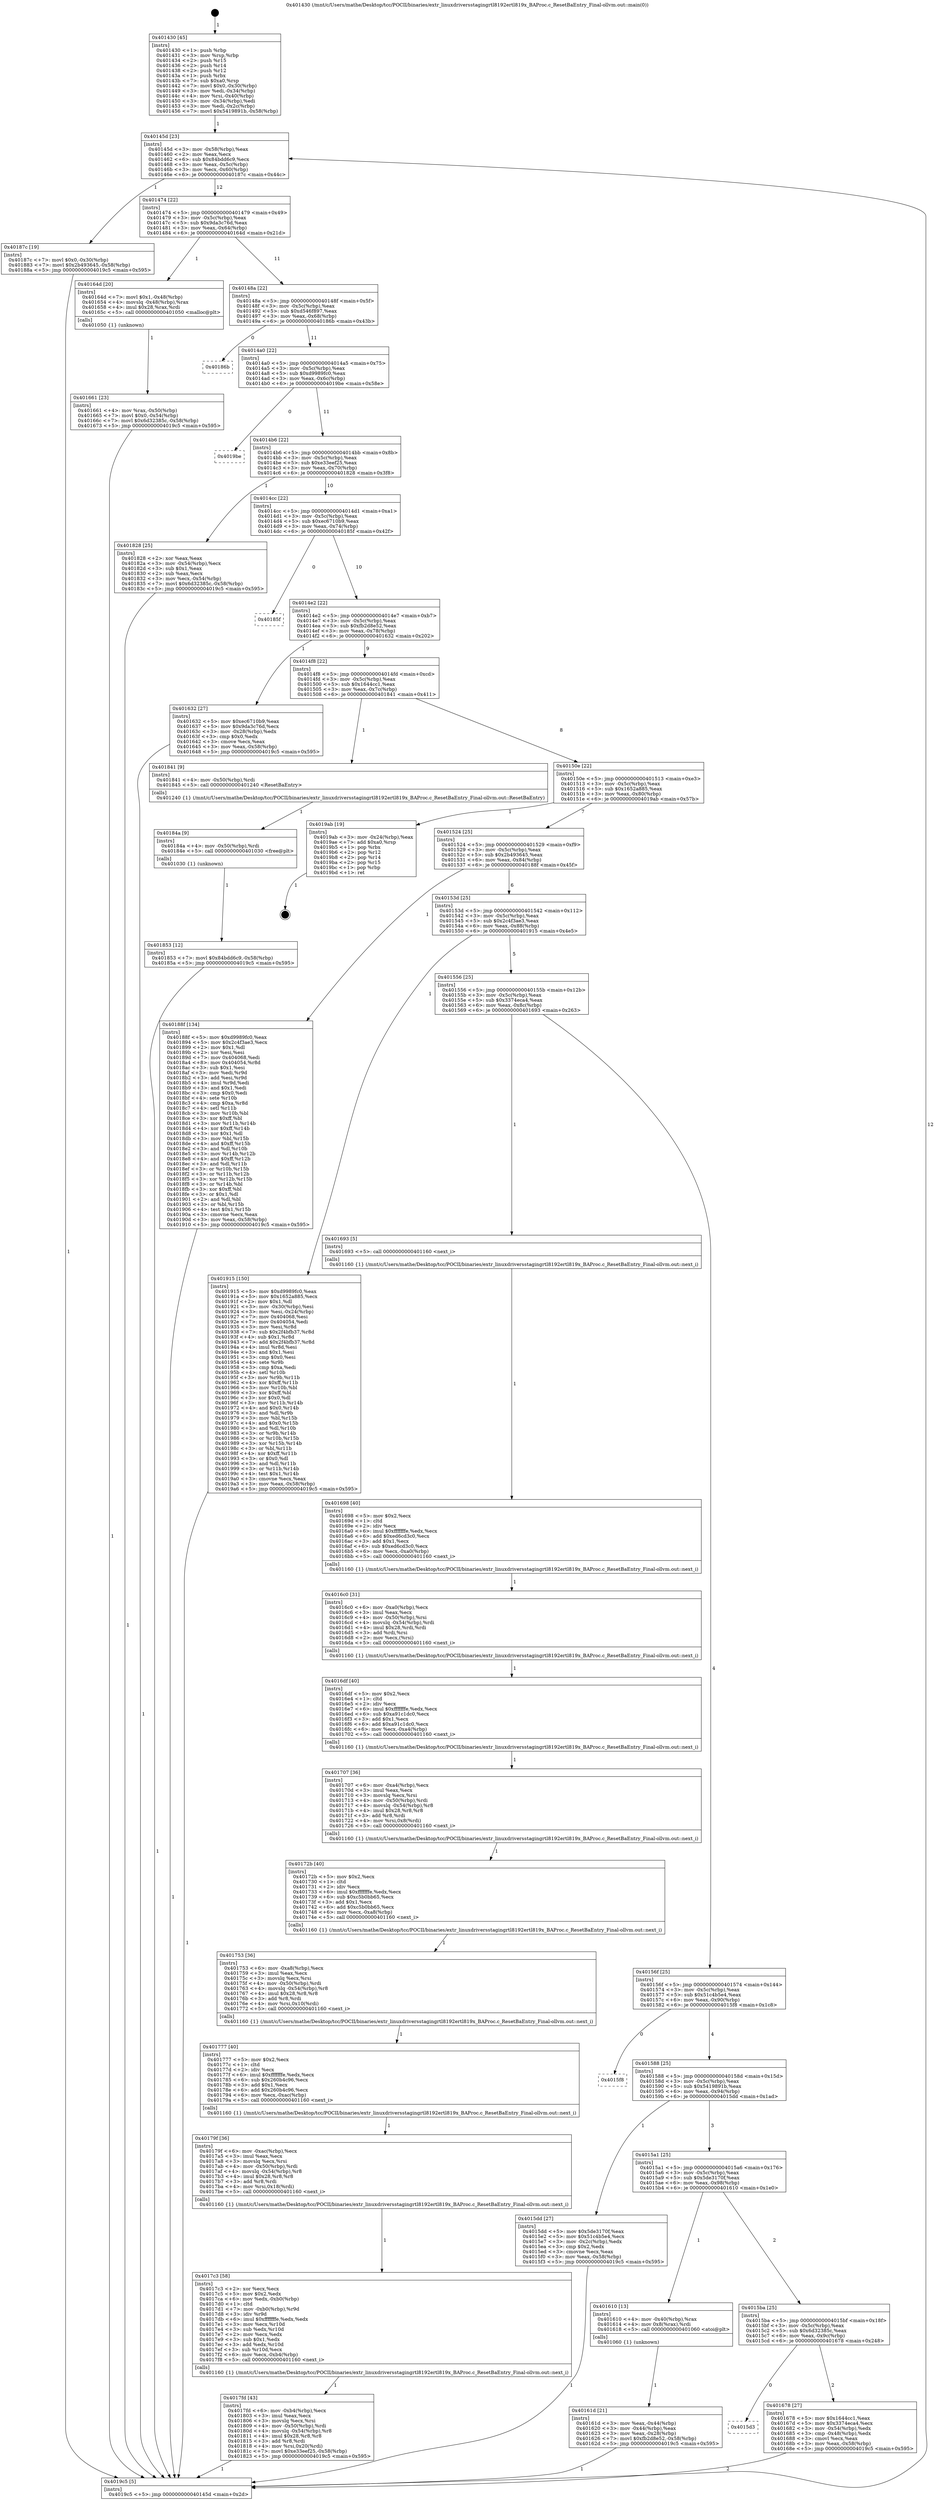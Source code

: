 digraph "0x401430" {
  label = "0x401430 (/mnt/c/Users/mathe/Desktop/tcc/POCII/binaries/extr_linuxdriversstagingrtl8192ertl819x_BAProc.c_ResetBaEntry_Final-ollvm.out::main(0))"
  labelloc = "t"
  node[shape=record]

  Entry [label="",width=0.3,height=0.3,shape=circle,fillcolor=black,style=filled]
  "0x40145d" [label="{
     0x40145d [23]\l
     | [instrs]\l
     &nbsp;&nbsp;0x40145d \<+3\>: mov -0x58(%rbp),%eax\l
     &nbsp;&nbsp;0x401460 \<+2\>: mov %eax,%ecx\l
     &nbsp;&nbsp;0x401462 \<+6\>: sub $0x84bdd6c9,%ecx\l
     &nbsp;&nbsp;0x401468 \<+3\>: mov %eax,-0x5c(%rbp)\l
     &nbsp;&nbsp;0x40146b \<+3\>: mov %ecx,-0x60(%rbp)\l
     &nbsp;&nbsp;0x40146e \<+6\>: je 000000000040187c \<main+0x44c\>\l
  }"]
  "0x40187c" [label="{
     0x40187c [19]\l
     | [instrs]\l
     &nbsp;&nbsp;0x40187c \<+7\>: movl $0x0,-0x30(%rbp)\l
     &nbsp;&nbsp;0x401883 \<+7\>: movl $0x2b493645,-0x58(%rbp)\l
     &nbsp;&nbsp;0x40188a \<+5\>: jmp 00000000004019c5 \<main+0x595\>\l
  }"]
  "0x401474" [label="{
     0x401474 [22]\l
     | [instrs]\l
     &nbsp;&nbsp;0x401474 \<+5\>: jmp 0000000000401479 \<main+0x49\>\l
     &nbsp;&nbsp;0x401479 \<+3\>: mov -0x5c(%rbp),%eax\l
     &nbsp;&nbsp;0x40147c \<+5\>: sub $0x9da3c76d,%eax\l
     &nbsp;&nbsp;0x401481 \<+3\>: mov %eax,-0x64(%rbp)\l
     &nbsp;&nbsp;0x401484 \<+6\>: je 000000000040164d \<main+0x21d\>\l
  }"]
  Exit [label="",width=0.3,height=0.3,shape=circle,fillcolor=black,style=filled,peripheries=2]
  "0x40164d" [label="{
     0x40164d [20]\l
     | [instrs]\l
     &nbsp;&nbsp;0x40164d \<+7\>: movl $0x1,-0x48(%rbp)\l
     &nbsp;&nbsp;0x401654 \<+4\>: movslq -0x48(%rbp),%rax\l
     &nbsp;&nbsp;0x401658 \<+4\>: imul $0x28,%rax,%rdi\l
     &nbsp;&nbsp;0x40165c \<+5\>: call 0000000000401050 \<malloc@plt\>\l
     | [calls]\l
     &nbsp;&nbsp;0x401050 \{1\} (unknown)\l
  }"]
  "0x40148a" [label="{
     0x40148a [22]\l
     | [instrs]\l
     &nbsp;&nbsp;0x40148a \<+5\>: jmp 000000000040148f \<main+0x5f\>\l
     &nbsp;&nbsp;0x40148f \<+3\>: mov -0x5c(%rbp),%eax\l
     &nbsp;&nbsp;0x401492 \<+5\>: sub $0xd546f897,%eax\l
     &nbsp;&nbsp;0x401497 \<+3\>: mov %eax,-0x68(%rbp)\l
     &nbsp;&nbsp;0x40149a \<+6\>: je 000000000040186b \<main+0x43b\>\l
  }"]
  "0x401853" [label="{
     0x401853 [12]\l
     | [instrs]\l
     &nbsp;&nbsp;0x401853 \<+7\>: movl $0x84bdd6c9,-0x58(%rbp)\l
     &nbsp;&nbsp;0x40185a \<+5\>: jmp 00000000004019c5 \<main+0x595\>\l
  }"]
  "0x40186b" [label="{
     0x40186b\l
  }", style=dashed]
  "0x4014a0" [label="{
     0x4014a0 [22]\l
     | [instrs]\l
     &nbsp;&nbsp;0x4014a0 \<+5\>: jmp 00000000004014a5 \<main+0x75\>\l
     &nbsp;&nbsp;0x4014a5 \<+3\>: mov -0x5c(%rbp),%eax\l
     &nbsp;&nbsp;0x4014a8 \<+5\>: sub $0xd9989fc0,%eax\l
     &nbsp;&nbsp;0x4014ad \<+3\>: mov %eax,-0x6c(%rbp)\l
     &nbsp;&nbsp;0x4014b0 \<+6\>: je 00000000004019be \<main+0x58e\>\l
  }"]
  "0x40184a" [label="{
     0x40184a [9]\l
     | [instrs]\l
     &nbsp;&nbsp;0x40184a \<+4\>: mov -0x50(%rbp),%rdi\l
     &nbsp;&nbsp;0x40184e \<+5\>: call 0000000000401030 \<free@plt\>\l
     | [calls]\l
     &nbsp;&nbsp;0x401030 \{1\} (unknown)\l
  }"]
  "0x4019be" [label="{
     0x4019be\l
  }", style=dashed]
  "0x4014b6" [label="{
     0x4014b6 [22]\l
     | [instrs]\l
     &nbsp;&nbsp;0x4014b6 \<+5\>: jmp 00000000004014bb \<main+0x8b\>\l
     &nbsp;&nbsp;0x4014bb \<+3\>: mov -0x5c(%rbp),%eax\l
     &nbsp;&nbsp;0x4014be \<+5\>: sub $0xe33eef25,%eax\l
     &nbsp;&nbsp;0x4014c3 \<+3\>: mov %eax,-0x70(%rbp)\l
     &nbsp;&nbsp;0x4014c6 \<+6\>: je 0000000000401828 \<main+0x3f8\>\l
  }"]
  "0x4017fd" [label="{
     0x4017fd [43]\l
     | [instrs]\l
     &nbsp;&nbsp;0x4017fd \<+6\>: mov -0xb4(%rbp),%ecx\l
     &nbsp;&nbsp;0x401803 \<+3\>: imul %eax,%ecx\l
     &nbsp;&nbsp;0x401806 \<+3\>: movslq %ecx,%rsi\l
     &nbsp;&nbsp;0x401809 \<+4\>: mov -0x50(%rbp),%rdi\l
     &nbsp;&nbsp;0x40180d \<+4\>: movslq -0x54(%rbp),%r8\l
     &nbsp;&nbsp;0x401811 \<+4\>: imul $0x28,%r8,%r8\l
     &nbsp;&nbsp;0x401815 \<+3\>: add %r8,%rdi\l
     &nbsp;&nbsp;0x401818 \<+4\>: mov %rsi,0x20(%rdi)\l
     &nbsp;&nbsp;0x40181c \<+7\>: movl $0xe33eef25,-0x58(%rbp)\l
     &nbsp;&nbsp;0x401823 \<+5\>: jmp 00000000004019c5 \<main+0x595\>\l
  }"]
  "0x401828" [label="{
     0x401828 [25]\l
     | [instrs]\l
     &nbsp;&nbsp;0x401828 \<+2\>: xor %eax,%eax\l
     &nbsp;&nbsp;0x40182a \<+3\>: mov -0x54(%rbp),%ecx\l
     &nbsp;&nbsp;0x40182d \<+3\>: sub $0x1,%eax\l
     &nbsp;&nbsp;0x401830 \<+2\>: sub %eax,%ecx\l
     &nbsp;&nbsp;0x401832 \<+3\>: mov %ecx,-0x54(%rbp)\l
     &nbsp;&nbsp;0x401835 \<+7\>: movl $0x6d32385c,-0x58(%rbp)\l
     &nbsp;&nbsp;0x40183c \<+5\>: jmp 00000000004019c5 \<main+0x595\>\l
  }"]
  "0x4014cc" [label="{
     0x4014cc [22]\l
     | [instrs]\l
     &nbsp;&nbsp;0x4014cc \<+5\>: jmp 00000000004014d1 \<main+0xa1\>\l
     &nbsp;&nbsp;0x4014d1 \<+3\>: mov -0x5c(%rbp),%eax\l
     &nbsp;&nbsp;0x4014d4 \<+5\>: sub $0xec6710b9,%eax\l
     &nbsp;&nbsp;0x4014d9 \<+3\>: mov %eax,-0x74(%rbp)\l
     &nbsp;&nbsp;0x4014dc \<+6\>: je 000000000040185f \<main+0x42f\>\l
  }"]
  "0x4017c3" [label="{
     0x4017c3 [58]\l
     | [instrs]\l
     &nbsp;&nbsp;0x4017c3 \<+2\>: xor %ecx,%ecx\l
     &nbsp;&nbsp;0x4017c5 \<+5\>: mov $0x2,%edx\l
     &nbsp;&nbsp;0x4017ca \<+6\>: mov %edx,-0xb0(%rbp)\l
     &nbsp;&nbsp;0x4017d0 \<+1\>: cltd\l
     &nbsp;&nbsp;0x4017d1 \<+7\>: mov -0xb0(%rbp),%r9d\l
     &nbsp;&nbsp;0x4017d8 \<+3\>: idiv %r9d\l
     &nbsp;&nbsp;0x4017db \<+6\>: imul $0xfffffffe,%edx,%edx\l
     &nbsp;&nbsp;0x4017e1 \<+3\>: mov %ecx,%r10d\l
     &nbsp;&nbsp;0x4017e4 \<+3\>: sub %edx,%r10d\l
     &nbsp;&nbsp;0x4017e7 \<+2\>: mov %ecx,%edx\l
     &nbsp;&nbsp;0x4017e9 \<+3\>: sub $0x1,%edx\l
     &nbsp;&nbsp;0x4017ec \<+3\>: add %edx,%r10d\l
     &nbsp;&nbsp;0x4017ef \<+3\>: sub %r10d,%ecx\l
     &nbsp;&nbsp;0x4017f2 \<+6\>: mov %ecx,-0xb4(%rbp)\l
     &nbsp;&nbsp;0x4017f8 \<+5\>: call 0000000000401160 \<next_i\>\l
     | [calls]\l
     &nbsp;&nbsp;0x401160 \{1\} (/mnt/c/Users/mathe/Desktop/tcc/POCII/binaries/extr_linuxdriversstagingrtl8192ertl819x_BAProc.c_ResetBaEntry_Final-ollvm.out::next_i)\l
  }"]
  "0x40185f" [label="{
     0x40185f\l
  }", style=dashed]
  "0x4014e2" [label="{
     0x4014e2 [22]\l
     | [instrs]\l
     &nbsp;&nbsp;0x4014e2 \<+5\>: jmp 00000000004014e7 \<main+0xb7\>\l
     &nbsp;&nbsp;0x4014e7 \<+3\>: mov -0x5c(%rbp),%eax\l
     &nbsp;&nbsp;0x4014ea \<+5\>: sub $0xfb2d8e52,%eax\l
     &nbsp;&nbsp;0x4014ef \<+3\>: mov %eax,-0x78(%rbp)\l
     &nbsp;&nbsp;0x4014f2 \<+6\>: je 0000000000401632 \<main+0x202\>\l
  }"]
  "0x40179f" [label="{
     0x40179f [36]\l
     | [instrs]\l
     &nbsp;&nbsp;0x40179f \<+6\>: mov -0xac(%rbp),%ecx\l
     &nbsp;&nbsp;0x4017a5 \<+3\>: imul %eax,%ecx\l
     &nbsp;&nbsp;0x4017a8 \<+3\>: movslq %ecx,%rsi\l
     &nbsp;&nbsp;0x4017ab \<+4\>: mov -0x50(%rbp),%rdi\l
     &nbsp;&nbsp;0x4017af \<+4\>: movslq -0x54(%rbp),%r8\l
     &nbsp;&nbsp;0x4017b3 \<+4\>: imul $0x28,%r8,%r8\l
     &nbsp;&nbsp;0x4017b7 \<+3\>: add %r8,%rdi\l
     &nbsp;&nbsp;0x4017ba \<+4\>: mov %rsi,0x18(%rdi)\l
     &nbsp;&nbsp;0x4017be \<+5\>: call 0000000000401160 \<next_i\>\l
     | [calls]\l
     &nbsp;&nbsp;0x401160 \{1\} (/mnt/c/Users/mathe/Desktop/tcc/POCII/binaries/extr_linuxdriversstagingrtl8192ertl819x_BAProc.c_ResetBaEntry_Final-ollvm.out::next_i)\l
  }"]
  "0x401632" [label="{
     0x401632 [27]\l
     | [instrs]\l
     &nbsp;&nbsp;0x401632 \<+5\>: mov $0xec6710b9,%eax\l
     &nbsp;&nbsp;0x401637 \<+5\>: mov $0x9da3c76d,%ecx\l
     &nbsp;&nbsp;0x40163c \<+3\>: mov -0x28(%rbp),%edx\l
     &nbsp;&nbsp;0x40163f \<+3\>: cmp $0x0,%edx\l
     &nbsp;&nbsp;0x401642 \<+3\>: cmove %ecx,%eax\l
     &nbsp;&nbsp;0x401645 \<+3\>: mov %eax,-0x58(%rbp)\l
     &nbsp;&nbsp;0x401648 \<+5\>: jmp 00000000004019c5 \<main+0x595\>\l
  }"]
  "0x4014f8" [label="{
     0x4014f8 [22]\l
     | [instrs]\l
     &nbsp;&nbsp;0x4014f8 \<+5\>: jmp 00000000004014fd \<main+0xcd\>\l
     &nbsp;&nbsp;0x4014fd \<+3\>: mov -0x5c(%rbp),%eax\l
     &nbsp;&nbsp;0x401500 \<+5\>: sub $0x1644cc1,%eax\l
     &nbsp;&nbsp;0x401505 \<+3\>: mov %eax,-0x7c(%rbp)\l
     &nbsp;&nbsp;0x401508 \<+6\>: je 0000000000401841 \<main+0x411\>\l
  }"]
  "0x401777" [label="{
     0x401777 [40]\l
     | [instrs]\l
     &nbsp;&nbsp;0x401777 \<+5\>: mov $0x2,%ecx\l
     &nbsp;&nbsp;0x40177c \<+1\>: cltd\l
     &nbsp;&nbsp;0x40177d \<+2\>: idiv %ecx\l
     &nbsp;&nbsp;0x40177f \<+6\>: imul $0xfffffffe,%edx,%ecx\l
     &nbsp;&nbsp;0x401785 \<+6\>: sub $0x260b4c96,%ecx\l
     &nbsp;&nbsp;0x40178b \<+3\>: add $0x1,%ecx\l
     &nbsp;&nbsp;0x40178e \<+6\>: add $0x260b4c96,%ecx\l
     &nbsp;&nbsp;0x401794 \<+6\>: mov %ecx,-0xac(%rbp)\l
     &nbsp;&nbsp;0x40179a \<+5\>: call 0000000000401160 \<next_i\>\l
     | [calls]\l
     &nbsp;&nbsp;0x401160 \{1\} (/mnt/c/Users/mathe/Desktop/tcc/POCII/binaries/extr_linuxdriversstagingrtl8192ertl819x_BAProc.c_ResetBaEntry_Final-ollvm.out::next_i)\l
  }"]
  "0x401841" [label="{
     0x401841 [9]\l
     | [instrs]\l
     &nbsp;&nbsp;0x401841 \<+4\>: mov -0x50(%rbp),%rdi\l
     &nbsp;&nbsp;0x401845 \<+5\>: call 0000000000401240 \<ResetBaEntry\>\l
     | [calls]\l
     &nbsp;&nbsp;0x401240 \{1\} (/mnt/c/Users/mathe/Desktop/tcc/POCII/binaries/extr_linuxdriversstagingrtl8192ertl819x_BAProc.c_ResetBaEntry_Final-ollvm.out::ResetBaEntry)\l
  }"]
  "0x40150e" [label="{
     0x40150e [22]\l
     | [instrs]\l
     &nbsp;&nbsp;0x40150e \<+5\>: jmp 0000000000401513 \<main+0xe3\>\l
     &nbsp;&nbsp;0x401513 \<+3\>: mov -0x5c(%rbp),%eax\l
     &nbsp;&nbsp;0x401516 \<+5\>: sub $0x1652a885,%eax\l
     &nbsp;&nbsp;0x40151b \<+3\>: mov %eax,-0x80(%rbp)\l
     &nbsp;&nbsp;0x40151e \<+6\>: je 00000000004019ab \<main+0x57b\>\l
  }"]
  "0x401753" [label="{
     0x401753 [36]\l
     | [instrs]\l
     &nbsp;&nbsp;0x401753 \<+6\>: mov -0xa8(%rbp),%ecx\l
     &nbsp;&nbsp;0x401759 \<+3\>: imul %eax,%ecx\l
     &nbsp;&nbsp;0x40175c \<+3\>: movslq %ecx,%rsi\l
     &nbsp;&nbsp;0x40175f \<+4\>: mov -0x50(%rbp),%rdi\l
     &nbsp;&nbsp;0x401763 \<+4\>: movslq -0x54(%rbp),%r8\l
     &nbsp;&nbsp;0x401767 \<+4\>: imul $0x28,%r8,%r8\l
     &nbsp;&nbsp;0x40176b \<+3\>: add %r8,%rdi\l
     &nbsp;&nbsp;0x40176e \<+4\>: mov %rsi,0x10(%rdi)\l
     &nbsp;&nbsp;0x401772 \<+5\>: call 0000000000401160 \<next_i\>\l
     | [calls]\l
     &nbsp;&nbsp;0x401160 \{1\} (/mnt/c/Users/mathe/Desktop/tcc/POCII/binaries/extr_linuxdriversstagingrtl8192ertl819x_BAProc.c_ResetBaEntry_Final-ollvm.out::next_i)\l
  }"]
  "0x4019ab" [label="{
     0x4019ab [19]\l
     | [instrs]\l
     &nbsp;&nbsp;0x4019ab \<+3\>: mov -0x24(%rbp),%eax\l
     &nbsp;&nbsp;0x4019ae \<+7\>: add $0xa0,%rsp\l
     &nbsp;&nbsp;0x4019b5 \<+1\>: pop %rbx\l
     &nbsp;&nbsp;0x4019b6 \<+2\>: pop %r12\l
     &nbsp;&nbsp;0x4019b8 \<+2\>: pop %r14\l
     &nbsp;&nbsp;0x4019ba \<+2\>: pop %r15\l
     &nbsp;&nbsp;0x4019bc \<+1\>: pop %rbp\l
     &nbsp;&nbsp;0x4019bd \<+1\>: ret\l
  }"]
  "0x401524" [label="{
     0x401524 [25]\l
     | [instrs]\l
     &nbsp;&nbsp;0x401524 \<+5\>: jmp 0000000000401529 \<main+0xf9\>\l
     &nbsp;&nbsp;0x401529 \<+3\>: mov -0x5c(%rbp),%eax\l
     &nbsp;&nbsp;0x40152c \<+5\>: sub $0x2b493645,%eax\l
     &nbsp;&nbsp;0x401531 \<+6\>: mov %eax,-0x84(%rbp)\l
     &nbsp;&nbsp;0x401537 \<+6\>: je 000000000040188f \<main+0x45f\>\l
  }"]
  "0x40172b" [label="{
     0x40172b [40]\l
     | [instrs]\l
     &nbsp;&nbsp;0x40172b \<+5\>: mov $0x2,%ecx\l
     &nbsp;&nbsp;0x401730 \<+1\>: cltd\l
     &nbsp;&nbsp;0x401731 \<+2\>: idiv %ecx\l
     &nbsp;&nbsp;0x401733 \<+6\>: imul $0xfffffffe,%edx,%ecx\l
     &nbsp;&nbsp;0x401739 \<+6\>: sub $0xc5b0bb65,%ecx\l
     &nbsp;&nbsp;0x40173f \<+3\>: add $0x1,%ecx\l
     &nbsp;&nbsp;0x401742 \<+6\>: add $0xc5b0bb65,%ecx\l
     &nbsp;&nbsp;0x401748 \<+6\>: mov %ecx,-0xa8(%rbp)\l
     &nbsp;&nbsp;0x40174e \<+5\>: call 0000000000401160 \<next_i\>\l
     | [calls]\l
     &nbsp;&nbsp;0x401160 \{1\} (/mnt/c/Users/mathe/Desktop/tcc/POCII/binaries/extr_linuxdriversstagingrtl8192ertl819x_BAProc.c_ResetBaEntry_Final-ollvm.out::next_i)\l
  }"]
  "0x40188f" [label="{
     0x40188f [134]\l
     | [instrs]\l
     &nbsp;&nbsp;0x40188f \<+5\>: mov $0xd9989fc0,%eax\l
     &nbsp;&nbsp;0x401894 \<+5\>: mov $0x2c4f3ae3,%ecx\l
     &nbsp;&nbsp;0x401899 \<+2\>: mov $0x1,%dl\l
     &nbsp;&nbsp;0x40189b \<+2\>: xor %esi,%esi\l
     &nbsp;&nbsp;0x40189d \<+7\>: mov 0x404068,%edi\l
     &nbsp;&nbsp;0x4018a4 \<+8\>: mov 0x404054,%r8d\l
     &nbsp;&nbsp;0x4018ac \<+3\>: sub $0x1,%esi\l
     &nbsp;&nbsp;0x4018af \<+3\>: mov %edi,%r9d\l
     &nbsp;&nbsp;0x4018b2 \<+3\>: add %esi,%r9d\l
     &nbsp;&nbsp;0x4018b5 \<+4\>: imul %r9d,%edi\l
     &nbsp;&nbsp;0x4018b9 \<+3\>: and $0x1,%edi\l
     &nbsp;&nbsp;0x4018bc \<+3\>: cmp $0x0,%edi\l
     &nbsp;&nbsp;0x4018bf \<+4\>: sete %r10b\l
     &nbsp;&nbsp;0x4018c3 \<+4\>: cmp $0xa,%r8d\l
     &nbsp;&nbsp;0x4018c7 \<+4\>: setl %r11b\l
     &nbsp;&nbsp;0x4018cb \<+3\>: mov %r10b,%bl\l
     &nbsp;&nbsp;0x4018ce \<+3\>: xor $0xff,%bl\l
     &nbsp;&nbsp;0x4018d1 \<+3\>: mov %r11b,%r14b\l
     &nbsp;&nbsp;0x4018d4 \<+4\>: xor $0xff,%r14b\l
     &nbsp;&nbsp;0x4018d8 \<+3\>: xor $0x1,%dl\l
     &nbsp;&nbsp;0x4018db \<+3\>: mov %bl,%r15b\l
     &nbsp;&nbsp;0x4018de \<+4\>: and $0xff,%r15b\l
     &nbsp;&nbsp;0x4018e2 \<+3\>: and %dl,%r10b\l
     &nbsp;&nbsp;0x4018e5 \<+3\>: mov %r14b,%r12b\l
     &nbsp;&nbsp;0x4018e8 \<+4\>: and $0xff,%r12b\l
     &nbsp;&nbsp;0x4018ec \<+3\>: and %dl,%r11b\l
     &nbsp;&nbsp;0x4018ef \<+3\>: or %r10b,%r15b\l
     &nbsp;&nbsp;0x4018f2 \<+3\>: or %r11b,%r12b\l
     &nbsp;&nbsp;0x4018f5 \<+3\>: xor %r12b,%r15b\l
     &nbsp;&nbsp;0x4018f8 \<+3\>: or %r14b,%bl\l
     &nbsp;&nbsp;0x4018fb \<+3\>: xor $0xff,%bl\l
     &nbsp;&nbsp;0x4018fe \<+3\>: or $0x1,%dl\l
     &nbsp;&nbsp;0x401901 \<+2\>: and %dl,%bl\l
     &nbsp;&nbsp;0x401903 \<+3\>: or %bl,%r15b\l
     &nbsp;&nbsp;0x401906 \<+4\>: test $0x1,%r15b\l
     &nbsp;&nbsp;0x40190a \<+3\>: cmovne %ecx,%eax\l
     &nbsp;&nbsp;0x40190d \<+3\>: mov %eax,-0x58(%rbp)\l
     &nbsp;&nbsp;0x401910 \<+5\>: jmp 00000000004019c5 \<main+0x595\>\l
  }"]
  "0x40153d" [label="{
     0x40153d [25]\l
     | [instrs]\l
     &nbsp;&nbsp;0x40153d \<+5\>: jmp 0000000000401542 \<main+0x112\>\l
     &nbsp;&nbsp;0x401542 \<+3\>: mov -0x5c(%rbp),%eax\l
     &nbsp;&nbsp;0x401545 \<+5\>: sub $0x2c4f3ae3,%eax\l
     &nbsp;&nbsp;0x40154a \<+6\>: mov %eax,-0x88(%rbp)\l
     &nbsp;&nbsp;0x401550 \<+6\>: je 0000000000401915 \<main+0x4e5\>\l
  }"]
  "0x401707" [label="{
     0x401707 [36]\l
     | [instrs]\l
     &nbsp;&nbsp;0x401707 \<+6\>: mov -0xa4(%rbp),%ecx\l
     &nbsp;&nbsp;0x40170d \<+3\>: imul %eax,%ecx\l
     &nbsp;&nbsp;0x401710 \<+3\>: movslq %ecx,%rsi\l
     &nbsp;&nbsp;0x401713 \<+4\>: mov -0x50(%rbp),%rdi\l
     &nbsp;&nbsp;0x401717 \<+4\>: movslq -0x54(%rbp),%r8\l
     &nbsp;&nbsp;0x40171b \<+4\>: imul $0x28,%r8,%r8\l
     &nbsp;&nbsp;0x40171f \<+3\>: add %r8,%rdi\l
     &nbsp;&nbsp;0x401722 \<+4\>: mov %rsi,0x8(%rdi)\l
     &nbsp;&nbsp;0x401726 \<+5\>: call 0000000000401160 \<next_i\>\l
     | [calls]\l
     &nbsp;&nbsp;0x401160 \{1\} (/mnt/c/Users/mathe/Desktop/tcc/POCII/binaries/extr_linuxdriversstagingrtl8192ertl819x_BAProc.c_ResetBaEntry_Final-ollvm.out::next_i)\l
  }"]
  "0x401915" [label="{
     0x401915 [150]\l
     | [instrs]\l
     &nbsp;&nbsp;0x401915 \<+5\>: mov $0xd9989fc0,%eax\l
     &nbsp;&nbsp;0x40191a \<+5\>: mov $0x1652a885,%ecx\l
     &nbsp;&nbsp;0x40191f \<+2\>: mov $0x1,%dl\l
     &nbsp;&nbsp;0x401921 \<+3\>: mov -0x30(%rbp),%esi\l
     &nbsp;&nbsp;0x401924 \<+3\>: mov %esi,-0x24(%rbp)\l
     &nbsp;&nbsp;0x401927 \<+7\>: mov 0x404068,%esi\l
     &nbsp;&nbsp;0x40192e \<+7\>: mov 0x404054,%edi\l
     &nbsp;&nbsp;0x401935 \<+3\>: mov %esi,%r8d\l
     &nbsp;&nbsp;0x401938 \<+7\>: sub $0x2f4bfb37,%r8d\l
     &nbsp;&nbsp;0x40193f \<+4\>: sub $0x1,%r8d\l
     &nbsp;&nbsp;0x401943 \<+7\>: add $0x2f4bfb37,%r8d\l
     &nbsp;&nbsp;0x40194a \<+4\>: imul %r8d,%esi\l
     &nbsp;&nbsp;0x40194e \<+3\>: and $0x1,%esi\l
     &nbsp;&nbsp;0x401951 \<+3\>: cmp $0x0,%esi\l
     &nbsp;&nbsp;0x401954 \<+4\>: sete %r9b\l
     &nbsp;&nbsp;0x401958 \<+3\>: cmp $0xa,%edi\l
     &nbsp;&nbsp;0x40195b \<+4\>: setl %r10b\l
     &nbsp;&nbsp;0x40195f \<+3\>: mov %r9b,%r11b\l
     &nbsp;&nbsp;0x401962 \<+4\>: xor $0xff,%r11b\l
     &nbsp;&nbsp;0x401966 \<+3\>: mov %r10b,%bl\l
     &nbsp;&nbsp;0x401969 \<+3\>: xor $0xff,%bl\l
     &nbsp;&nbsp;0x40196c \<+3\>: xor $0x0,%dl\l
     &nbsp;&nbsp;0x40196f \<+3\>: mov %r11b,%r14b\l
     &nbsp;&nbsp;0x401972 \<+4\>: and $0x0,%r14b\l
     &nbsp;&nbsp;0x401976 \<+3\>: and %dl,%r9b\l
     &nbsp;&nbsp;0x401979 \<+3\>: mov %bl,%r15b\l
     &nbsp;&nbsp;0x40197c \<+4\>: and $0x0,%r15b\l
     &nbsp;&nbsp;0x401980 \<+3\>: and %dl,%r10b\l
     &nbsp;&nbsp;0x401983 \<+3\>: or %r9b,%r14b\l
     &nbsp;&nbsp;0x401986 \<+3\>: or %r10b,%r15b\l
     &nbsp;&nbsp;0x401989 \<+3\>: xor %r15b,%r14b\l
     &nbsp;&nbsp;0x40198c \<+3\>: or %bl,%r11b\l
     &nbsp;&nbsp;0x40198f \<+4\>: xor $0xff,%r11b\l
     &nbsp;&nbsp;0x401993 \<+3\>: or $0x0,%dl\l
     &nbsp;&nbsp;0x401996 \<+3\>: and %dl,%r11b\l
     &nbsp;&nbsp;0x401999 \<+3\>: or %r11b,%r14b\l
     &nbsp;&nbsp;0x40199c \<+4\>: test $0x1,%r14b\l
     &nbsp;&nbsp;0x4019a0 \<+3\>: cmovne %ecx,%eax\l
     &nbsp;&nbsp;0x4019a3 \<+3\>: mov %eax,-0x58(%rbp)\l
     &nbsp;&nbsp;0x4019a6 \<+5\>: jmp 00000000004019c5 \<main+0x595\>\l
  }"]
  "0x401556" [label="{
     0x401556 [25]\l
     | [instrs]\l
     &nbsp;&nbsp;0x401556 \<+5\>: jmp 000000000040155b \<main+0x12b\>\l
     &nbsp;&nbsp;0x40155b \<+3\>: mov -0x5c(%rbp),%eax\l
     &nbsp;&nbsp;0x40155e \<+5\>: sub $0x3374eca4,%eax\l
     &nbsp;&nbsp;0x401563 \<+6\>: mov %eax,-0x8c(%rbp)\l
     &nbsp;&nbsp;0x401569 \<+6\>: je 0000000000401693 \<main+0x263\>\l
  }"]
  "0x4016df" [label="{
     0x4016df [40]\l
     | [instrs]\l
     &nbsp;&nbsp;0x4016df \<+5\>: mov $0x2,%ecx\l
     &nbsp;&nbsp;0x4016e4 \<+1\>: cltd\l
     &nbsp;&nbsp;0x4016e5 \<+2\>: idiv %ecx\l
     &nbsp;&nbsp;0x4016e7 \<+6\>: imul $0xfffffffe,%edx,%ecx\l
     &nbsp;&nbsp;0x4016ed \<+6\>: sub $0xa91c1dc0,%ecx\l
     &nbsp;&nbsp;0x4016f3 \<+3\>: add $0x1,%ecx\l
     &nbsp;&nbsp;0x4016f6 \<+6\>: add $0xa91c1dc0,%ecx\l
     &nbsp;&nbsp;0x4016fc \<+6\>: mov %ecx,-0xa4(%rbp)\l
     &nbsp;&nbsp;0x401702 \<+5\>: call 0000000000401160 \<next_i\>\l
     | [calls]\l
     &nbsp;&nbsp;0x401160 \{1\} (/mnt/c/Users/mathe/Desktop/tcc/POCII/binaries/extr_linuxdriversstagingrtl8192ertl819x_BAProc.c_ResetBaEntry_Final-ollvm.out::next_i)\l
  }"]
  "0x401693" [label="{
     0x401693 [5]\l
     | [instrs]\l
     &nbsp;&nbsp;0x401693 \<+5\>: call 0000000000401160 \<next_i\>\l
     | [calls]\l
     &nbsp;&nbsp;0x401160 \{1\} (/mnt/c/Users/mathe/Desktop/tcc/POCII/binaries/extr_linuxdriversstagingrtl8192ertl819x_BAProc.c_ResetBaEntry_Final-ollvm.out::next_i)\l
  }"]
  "0x40156f" [label="{
     0x40156f [25]\l
     | [instrs]\l
     &nbsp;&nbsp;0x40156f \<+5\>: jmp 0000000000401574 \<main+0x144\>\l
     &nbsp;&nbsp;0x401574 \<+3\>: mov -0x5c(%rbp),%eax\l
     &nbsp;&nbsp;0x401577 \<+5\>: sub $0x51c4b5e4,%eax\l
     &nbsp;&nbsp;0x40157c \<+6\>: mov %eax,-0x90(%rbp)\l
     &nbsp;&nbsp;0x401582 \<+6\>: je 00000000004015f8 \<main+0x1c8\>\l
  }"]
  "0x4016c0" [label="{
     0x4016c0 [31]\l
     | [instrs]\l
     &nbsp;&nbsp;0x4016c0 \<+6\>: mov -0xa0(%rbp),%ecx\l
     &nbsp;&nbsp;0x4016c6 \<+3\>: imul %eax,%ecx\l
     &nbsp;&nbsp;0x4016c9 \<+4\>: mov -0x50(%rbp),%rsi\l
     &nbsp;&nbsp;0x4016cd \<+4\>: movslq -0x54(%rbp),%rdi\l
     &nbsp;&nbsp;0x4016d1 \<+4\>: imul $0x28,%rdi,%rdi\l
     &nbsp;&nbsp;0x4016d5 \<+3\>: add %rdi,%rsi\l
     &nbsp;&nbsp;0x4016d8 \<+2\>: mov %ecx,(%rsi)\l
     &nbsp;&nbsp;0x4016da \<+5\>: call 0000000000401160 \<next_i\>\l
     | [calls]\l
     &nbsp;&nbsp;0x401160 \{1\} (/mnt/c/Users/mathe/Desktop/tcc/POCII/binaries/extr_linuxdriversstagingrtl8192ertl819x_BAProc.c_ResetBaEntry_Final-ollvm.out::next_i)\l
  }"]
  "0x4015f8" [label="{
     0x4015f8\l
  }", style=dashed]
  "0x401588" [label="{
     0x401588 [25]\l
     | [instrs]\l
     &nbsp;&nbsp;0x401588 \<+5\>: jmp 000000000040158d \<main+0x15d\>\l
     &nbsp;&nbsp;0x40158d \<+3\>: mov -0x5c(%rbp),%eax\l
     &nbsp;&nbsp;0x401590 \<+5\>: sub $0x5419891b,%eax\l
     &nbsp;&nbsp;0x401595 \<+6\>: mov %eax,-0x94(%rbp)\l
     &nbsp;&nbsp;0x40159b \<+6\>: je 00000000004015dd \<main+0x1ad\>\l
  }"]
  "0x401698" [label="{
     0x401698 [40]\l
     | [instrs]\l
     &nbsp;&nbsp;0x401698 \<+5\>: mov $0x2,%ecx\l
     &nbsp;&nbsp;0x40169d \<+1\>: cltd\l
     &nbsp;&nbsp;0x40169e \<+2\>: idiv %ecx\l
     &nbsp;&nbsp;0x4016a0 \<+6\>: imul $0xfffffffe,%edx,%ecx\l
     &nbsp;&nbsp;0x4016a6 \<+6\>: add $0xed6cd3c0,%ecx\l
     &nbsp;&nbsp;0x4016ac \<+3\>: add $0x1,%ecx\l
     &nbsp;&nbsp;0x4016af \<+6\>: sub $0xed6cd3c0,%ecx\l
     &nbsp;&nbsp;0x4016b5 \<+6\>: mov %ecx,-0xa0(%rbp)\l
     &nbsp;&nbsp;0x4016bb \<+5\>: call 0000000000401160 \<next_i\>\l
     | [calls]\l
     &nbsp;&nbsp;0x401160 \{1\} (/mnt/c/Users/mathe/Desktop/tcc/POCII/binaries/extr_linuxdriversstagingrtl8192ertl819x_BAProc.c_ResetBaEntry_Final-ollvm.out::next_i)\l
  }"]
  "0x4015dd" [label="{
     0x4015dd [27]\l
     | [instrs]\l
     &nbsp;&nbsp;0x4015dd \<+5\>: mov $0x5de3170f,%eax\l
     &nbsp;&nbsp;0x4015e2 \<+5\>: mov $0x51c4b5e4,%ecx\l
     &nbsp;&nbsp;0x4015e7 \<+3\>: mov -0x2c(%rbp),%edx\l
     &nbsp;&nbsp;0x4015ea \<+3\>: cmp $0x2,%edx\l
     &nbsp;&nbsp;0x4015ed \<+3\>: cmovne %ecx,%eax\l
     &nbsp;&nbsp;0x4015f0 \<+3\>: mov %eax,-0x58(%rbp)\l
     &nbsp;&nbsp;0x4015f3 \<+5\>: jmp 00000000004019c5 \<main+0x595\>\l
  }"]
  "0x4015a1" [label="{
     0x4015a1 [25]\l
     | [instrs]\l
     &nbsp;&nbsp;0x4015a1 \<+5\>: jmp 00000000004015a6 \<main+0x176\>\l
     &nbsp;&nbsp;0x4015a6 \<+3\>: mov -0x5c(%rbp),%eax\l
     &nbsp;&nbsp;0x4015a9 \<+5\>: sub $0x5de3170f,%eax\l
     &nbsp;&nbsp;0x4015ae \<+6\>: mov %eax,-0x98(%rbp)\l
     &nbsp;&nbsp;0x4015b4 \<+6\>: je 0000000000401610 \<main+0x1e0\>\l
  }"]
  "0x4019c5" [label="{
     0x4019c5 [5]\l
     | [instrs]\l
     &nbsp;&nbsp;0x4019c5 \<+5\>: jmp 000000000040145d \<main+0x2d\>\l
  }"]
  "0x401430" [label="{
     0x401430 [45]\l
     | [instrs]\l
     &nbsp;&nbsp;0x401430 \<+1\>: push %rbp\l
     &nbsp;&nbsp;0x401431 \<+3\>: mov %rsp,%rbp\l
     &nbsp;&nbsp;0x401434 \<+2\>: push %r15\l
     &nbsp;&nbsp;0x401436 \<+2\>: push %r14\l
     &nbsp;&nbsp;0x401438 \<+2\>: push %r12\l
     &nbsp;&nbsp;0x40143a \<+1\>: push %rbx\l
     &nbsp;&nbsp;0x40143b \<+7\>: sub $0xa0,%rsp\l
     &nbsp;&nbsp;0x401442 \<+7\>: movl $0x0,-0x30(%rbp)\l
     &nbsp;&nbsp;0x401449 \<+3\>: mov %edi,-0x34(%rbp)\l
     &nbsp;&nbsp;0x40144c \<+4\>: mov %rsi,-0x40(%rbp)\l
     &nbsp;&nbsp;0x401450 \<+3\>: mov -0x34(%rbp),%edi\l
     &nbsp;&nbsp;0x401453 \<+3\>: mov %edi,-0x2c(%rbp)\l
     &nbsp;&nbsp;0x401456 \<+7\>: movl $0x5419891b,-0x58(%rbp)\l
  }"]
  "0x4015d3" [label="{
     0x4015d3\l
  }", style=dashed]
  "0x401610" [label="{
     0x401610 [13]\l
     | [instrs]\l
     &nbsp;&nbsp;0x401610 \<+4\>: mov -0x40(%rbp),%rax\l
     &nbsp;&nbsp;0x401614 \<+4\>: mov 0x8(%rax),%rdi\l
     &nbsp;&nbsp;0x401618 \<+5\>: call 0000000000401060 \<atoi@plt\>\l
     | [calls]\l
     &nbsp;&nbsp;0x401060 \{1\} (unknown)\l
  }"]
  "0x4015ba" [label="{
     0x4015ba [25]\l
     | [instrs]\l
     &nbsp;&nbsp;0x4015ba \<+5\>: jmp 00000000004015bf \<main+0x18f\>\l
     &nbsp;&nbsp;0x4015bf \<+3\>: mov -0x5c(%rbp),%eax\l
     &nbsp;&nbsp;0x4015c2 \<+5\>: sub $0x6d32385c,%eax\l
     &nbsp;&nbsp;0x4015c7 \<+6\>: mov %eax,-0x9c(%rbp)\l
     &nbsp;&nbsp;0x4015cd \<+6\>: je 0000000000401678 \<main+0x248\>\l
  }"]
  "0x40161d" [label="{
     0x40161d [21]\l
     | [instrs]\l
     &nbsp;&nbsp;0x40161d \<+3\>: mov %eax,-0x44(%rbp)\l
     &nbsp;&nbsp;0x401620 \<+3\>: mov -0x44(%rbp),%eax\l
     &nbsp;&nbsp;0x401623 \<+3\>: mov %eax,-0x28(%rbp)\l
     &nbsp;&nbsp;0x401626 \<+7\>: movl $0xfb2d8e52,-0x58(%rbp)\l
     &nbsp;&nbsp;0x40162d \<+5\>: jmp 00000000004019c5 \<main+0x595\>\l
  }"]
  "0x401661" [label="{
     0x401661 [23]\l
     | [instrs]\l
     &nbsp;&nbsp;0x401661 \<+4\>: mov %rax,-0x50(%rbp)\l
     &nbsp;&nbsp;0x401665 \<+7\>: movl $0x0,-0x54(%rbp)\l
     &nbsp;&nbsp;0x40166c \<+7\>: movl $0x6d32385c,-0x58(%rbp)\l
     &nbsp;&nbsp;0x401673 \<+5\>: jmp 00000000004019c5 \<main+0x595\>\l
  }"]
  "0x401678" [label="{
     0x401678 [27]\l
     | [instrs]\l
     &nbsp;&nbsp;0x401678 \<+5\>: mov $0x1644cc1,%eax\l
     &nbsp;&nbsp;0x40167d \<+5\>: mov $0x3374eca4,%ecx\l
     &nbsp;&nbsp;0x401682 \<+3\>: mov -0x54(%rbp),%edx\l
     &nbsp;&nbsp;0x401685 \<+3\>: cmp -0x48(%rbp),%edx\l
     &nbsp;&nbsp;0x401688 \<+3\>: cmovl %ecx,%eax\l
     &nbsp;&nbsp;0x40168b \<+3\>: mov %eax,-0x58(%rbp)\l
     &nbsp;&nbsp;0x40168e \<+5\>: jmp 00000000004019c5 \<main+0x595\>\l
  }"]
  Entry -> "0x401430" [label=" 1"]
  "0x40145d" -> "0x40187c" [label=" 1"]
  "0x40145d" -> "0x401474" [label=" 12"]
  "0x4019ab" -> Exit [label=" 1"]
  "0x401474" -> "0x40164d" [label=" 1"]
  "0x401474" -> "0x40148a" [label=" 11"]
  "0x401915" -> "0x4019c5" [label=" 1"]
  "0x40148a" -> "0x40186b" [label=" 0"]
  "0x40148a" -> "0x4014a0" [label=" 11"]
  "0x40188f" -> "0x4019c5" [label=" 1"]
  "0x4014a0" -> "0x4019be" [label=" 0"]
  "0x4014a0" -> "0x4014b6" [label=" 11"]
  "0x40187c" -> "0x4019c5" [label=" 1"]
  "0x4014b6" -> "0x401828" [label=" 1"]
  "0x4014b6" -> "0x4014cc" [label=" 10"]
  "0x401853" -> "0x4019c5" [label=" 1"]
  "0x4014cc" -> "0x40185f" [label=" 0"]
  "0x4014cc" -> "0x4014e2" [label=" 10"]
  "0x40184a" -> "0x401853" [label=" 1"]
  "0x4014e2" -> "0x401632" [label=" 1"]
  "0x4014e2" -> "0x4014f8" [label=" 9"]
  "0x401841" -> "0x40184a" [label=" 1"]
  "0x4014f8" -> "0x401841" [label=" 1"]
  "0x4014f8" -> "0x40150e" [label=" 8"]
  "0x401828" -> "0x4019c5" [label=" 1"]
  "0x40150e" -> "0x4019ab" [label=" 1"]
  "0x40150e" -> "0x401524" [label=" 7"]
  "0x4017fd" -> "0x4019c5" [label=" 1"]
  "0x401524" -> "0x40188f" [label=" 1"]
  "0x401524" -> "0x40153d" [label=" 6"]
  "0x4017c3" -> "0x4017fd" [label=" 1"]
  "0x40153d" -> "0x401915" [label=" 1"]
  "0x40153d" -> "0x401556" [label=" 5"]
  "0x40179f" -> "0x4017c3" [label=" 1"]
  "0x401556" -> "0x401693" [label=" 1"]
  "0x401556" -> "0x40156f" [label=" 4"]
  "0x401777" -> "0x40179f" [label=" 1"]
  "0x40156f" -> "0x4015f8" [label=" 0"]
  "0x40156f" -> "0x401588" [label=" 4"]
  "0x401753" -> "0x401777" [label=" 1"]
  "0x401588" -> "0x4015dd" [label=" 1"]
  "0x401588" -> "0x4015a1" [label=" 3"]
  "0x4015dd" -> "0x4019c5" [label=" 1"]
  "0x401430" -> "0x40145d" [label=" 1"]
  "0x4019c5" -> "0x40145d" [label=" 12"]
  "0x40172b" -> "0x401753" [label=" 1"]
  "0x4015a1" -> "0x401610" [label=" 1"]
  "0x4015a1" -> "0x4015ba" [label=" 2"]
  "0x401610" -> "0x40161d" [label=" 1"]
  "0x40161d" -> "0x4019c5" [label=" 1"]
  "0x401632" -> "0x4019c5" [label=" 1"]
  "0x40164d" -> "0x401661" [label=" 1"]
  "0x401661" -> "0x4019c5" [label=" 1"]
  "0x401707" -> "0x40172b" [label=" 1"]
  "0x4015ba" -> "0x401678" [label=" 2"]
  "0x4015ba" -> "0x4015d3" [label=" 0"]
  "0x401678" -> "0x4019c5" [label=" 2"]
  "0x401693" -> "0x401698" [label=" 1"]
  "0x401698" -> "0x4016c0" [label=" 1"]
  "0x4016c0" -> "0x4016df" [label=" 1"]
  "0x4016df" -> "0x401707" [label=" 1"]
}
